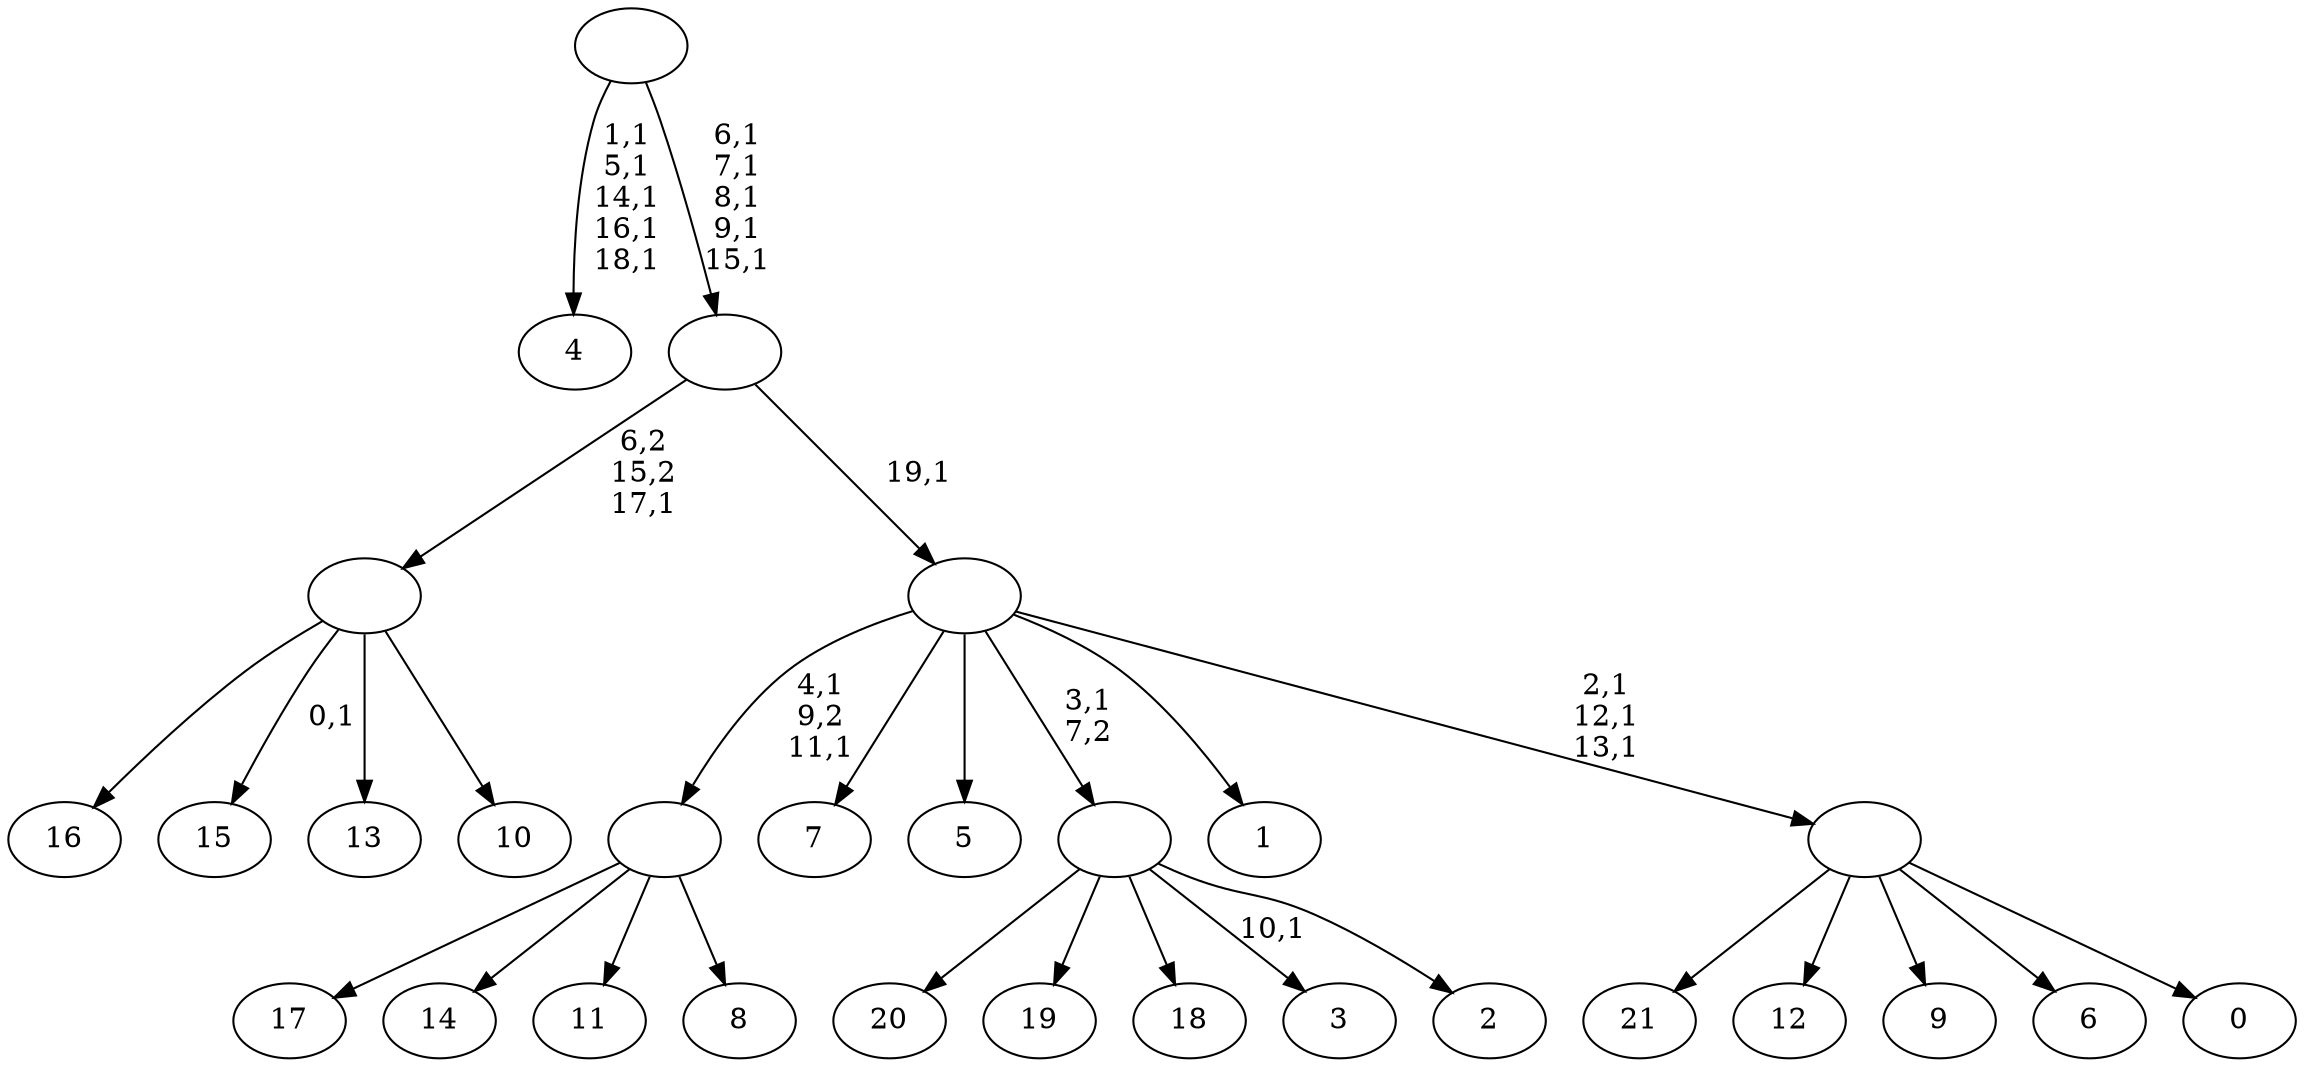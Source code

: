 digraph T {
	42 [label="21"]
	41 [label="20"]
	40 [label="19"]
	39 [label="18"]
	38 [label="17"]
	37 [label="16"]
	36 [label="15"]
	34 [label="14"]
	33 [label="13"]
	32 [label="12"]
	31 [label="11"]
	30 [label="10"]
	29 [label=""]
	28 [label="9"]
	27 [label="8"]
	26 [label=""]
	24 [label="7"]
	23 [label="6"]
	22 [label="5"]
	21 [label="4"]
	15 [label="3"]
	13 [label="2"]
	12 [label=""]
	11 [label="1"]
	10 [label="0"]
	9 [label=""]
	6 [label=""]
	5 [label=""]
	0 [label=""]
	29 -> 36 [label="0,1"]
	29 -> 37 [label=""]
	29 -> 33 [label=""]
	29 -> 30 [label=""]
	26 -> 38 [label=""]
	26 -> 34 [label=""]
	26 -> 31 [label=""]
	26 -> 27 [label=""]
	12 -> 15 [label="10,1"]
	12 -> 41 [label=""]
	12 -> 40 [label=""]
	12 -> 39 [label=""]
	12 -> 13 [label=""]
	9 -> 42 [label=""]
	9 -> 32 [label=""]
	9 -> 28 [label=""]
	9 -> 23 [label=""]
	9 -> 10 [label=""]
	6 -> 9 [label="2,1\n12,1\n13,1"]
	6 -> 26 [label="4,1\n9,2\n11,1"]
	6 -> 24 [label=""]
	6 -> 22 [label=""]
	6 -> 12 [label="3,1\n7,2"]
	6 -> 11 [label=""]
	5 -> 29 [label="6,2\n15,2\n17,1"]
	5 -> 6 [label="19,1"]
	0 -> 5 [label="6,1\n7,1\n8,1\n9,1\n15,1"]
	0 -> 21 [label="1,1\n5,1\n14,1\n16,1\n18,1"]
}
